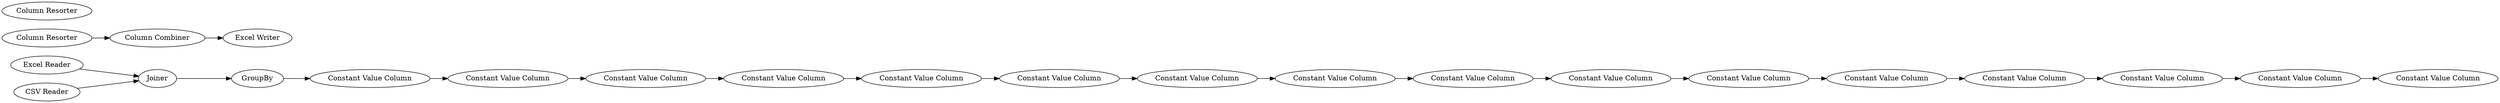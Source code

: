 digraph {
	2 [label="Excel Reader"]
	3 [label=Joiner]
	4 [label="CSV Reader"]
	5 [label=GroupBy]
	7 [label="Column Resorter"]
	10 [label="Column Combiner"]
	11 [label="Excel Writer"]
	12 [label="Constant Value Column"]
	13 [label="Constant Value Column"]
	14 [label="Column Resorter"]
	15 [label="Constant Value Column"]
	16 [label="Constant Value Column"]
	17 [label="Constant Value Column"]
	18 [label="Constant Value Column"]
	19 [label="Constant Value Column"]
	20 [label="Constant Value Column"]
	21 [label="Constant Value Column"]
	22 [label="Constant Value Column"]
	23 [label="Constant Value Column"]
	24 [label="Constant Value Column"]
	25 [label="Constant Value Column"]
	26 [label="Constant Value Column"]
	27 [label="Constant Value Column"]
	28 [label="Constant Value Column"]
	2 -> 3
	3 -> 5
	4 -> 3
	5 -> 12
	7 -> 10
	10 -> 11
	12 -> 13
	13 -> 15
	15 -> 18
	16 -> 20
	17 -> 16
	18 -> 17
	19 -> 22
	20 -> 21
	21 -> 19
	22 -> 23
	23 -> 24
	24 -> 25
	25 -> 26
	26 -> 27
	27 -> 28
	rankdir=LR
}

